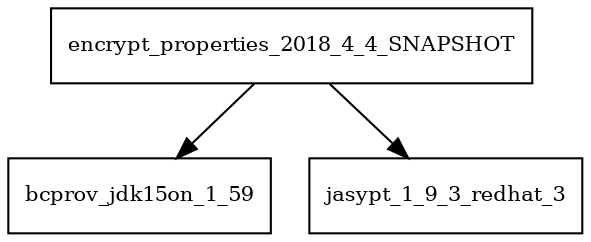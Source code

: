 digraph encrypt_properties_2018_4_4_SNAPSHOT_dependencies {
  node [shape = box, fontsize=10.0];
  encrypt_properties_2018_4_4_SNAPSHOT -> bcprov_jdk15on_1_59;
  encrypt_properties_2018_4_4_SNAPSHOT -> jasypt_1_9_3_redhat_3;
}

